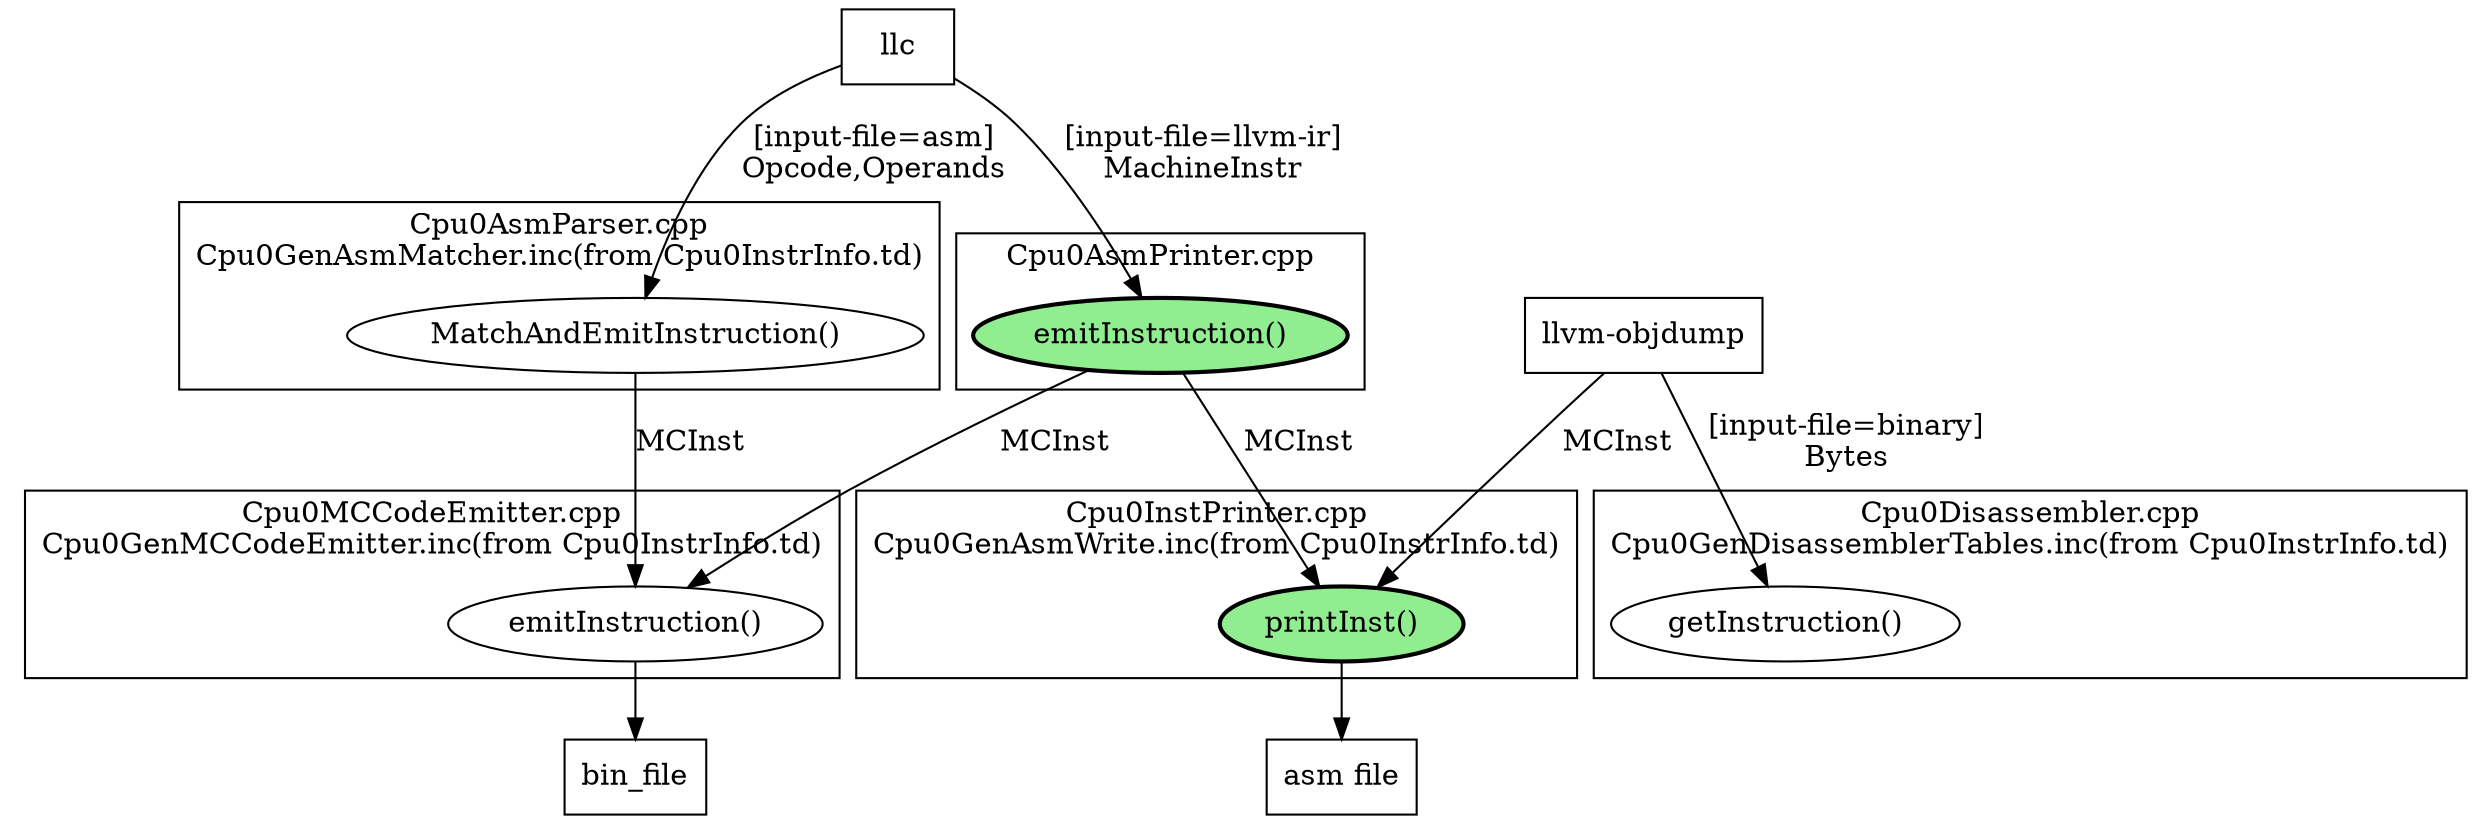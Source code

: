 digraph G {
  rankdir=TB;
  llc [label="llc", shape=record];
  llvm_objdump [label="llvm-objdump", shape=record];
  asm_file [label="asm file", shape=record];
  bin_file [labe="binary file", shape=record];
  llc -> EI_Asm [label="[input-file=llvm-ir]\nMachineInstr"];
  EI_Asm -> "printInst()" [label="MCInst"];
  EI_Asm -> EI_MC [label="MCInst"];
  "printInst()" -> asm_file;
  EI_MC -> bin_file;

  llc -> "MatchAndEmitInstruction()" [label="[input-file=asm]\nOpcode,Operands"];
  "MatchAndEmitInstruction()" -> EI_MC [label="MCInst"];

  llvm_objdump -> "getInstruction()" [label="[input-file=binary]\nBytes"];
  llvm_objdump -> "printInst()" [label="MCInst"];

  subgraph clusterCpu0Asm {
    label = "Cpu0AsmPrinter.cpp";
    EI_Asm [label="emitInstruction()", style="filled,bold", fillcolor="lightgreen"];
  }
  subgraph clusterCpu0InstPrinter {
    label = "Cpu0InstPrinter.cpp\nCpu0GenAsmWrite.inc(from Cpu0InstrInfo.td)";
    "printInst()" [style="filled,bold", fillcolor="lightgreen"];
  }
  subgraph clusterCpu0MC {
    label = "Cpu0MCCodeEmitter.cpp\nCpu0GenMCCodeEmitter.inc(from Cpu0InstrInfo.td)";
    EI_MC [label="emitInstruction()"];
  }
  subgraph clusterCpu0AsmParser {
    label = "Cpu0AsmParser.cpp\nCpu0GenAsmMatcher.inc(from Cpu0InstrInfo.td)";
    "MatchAndEmitInstruction()";
  }
  subgraph clusterCpu0Dis {
    label = "Cpu0Disassembler.cpp\nCpu0GenDisassemblerTables.inc(from Cpu0InstrInfo.td)";
    "getInstruction()";
  }
}
